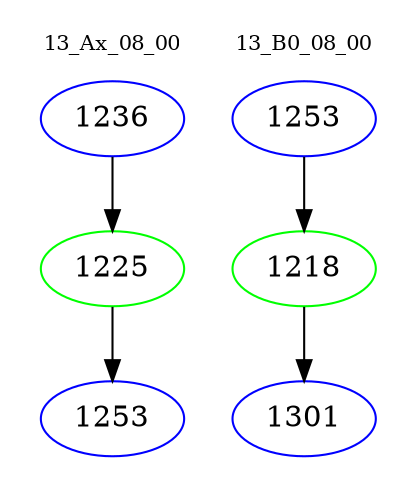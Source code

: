 digraph{
subgraph cluster_0 {
color = white
label = "13_Ax_08_00";
fontsize=10;
T0_1236 [label="1236", color="blue"]
T0_1236 -> T0_1225 [color="black"]
T0_1225 [label="1225", color="green"]
T0_1225 -> T0_1253 [color="black"]
T0_1253 [label="1253", color="blue"]
}
subgraph cluster_1 {
color = white
label = "13_B0_08_00";
fontsize=10;
T1_1253 [label="1253", color="blue"]
T1_1253 -> T1_1218 [color="black"]
T1_1218 [label="1218", color="green"]
T1_1218 -> T1_1301 [color="black"]
T1_1301 [label="1301", color="blue"]
}
}
